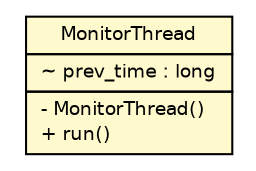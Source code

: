 #!/usr/local/bin/dot
#
# Class diagram 
# Generated by UMLGraph version R5_6-24-gf6e263 (http://www.umlgraph.org/)
#

digraph G {
	edge [fontname="Helvetica",fontsize=10,labelfontname="Helvetica",labelfontsize=10];
	node [fontname="Helvetica",fontsize=10,shape=plaintext];
	nodesep=0.25;
	ranksep=0.5;
	// lejos.robotics.objectdetection.FeatureDetectorAdapter.MonitorThread
	c1516 [label=<<table title="lejos.robotics.objectdetection.FeatureDetectorAdapter.MonitorThread" border="0" cellborder="1" cellspacing="0" cellpadding="2" port="p" bgcolor="lemonChiffon" href="./FeatureDetectorAdapter.MonitorThread.html">
		<tr><td><table border="0" cellspacing="0" cellpadding="1">
<tr><td align="center" balign="center"> MonitorThread </td></tr>
		</table></td></tr>
		<tr><td><table border="0" cellspacing="0" cellpadding="1">
<tr><td align="left" balign="left"> ~ prev_time : long </td></tr>
		</table></td></tr>
		<tr><td><table border="0" cellspacing="0" cellpadding="1">
<tr><td align="left" balign="left"> - MonitorThread() </td></tr>
<tr><td align="left" balign="left"> + run() </td></tr>
		</table></td></tr>
		</table>>, URL="./FeatureDetectorAdapter.MonitorThread.html", fontname="Helvetica", fontcolor="black", fontsize=9.0];
}

